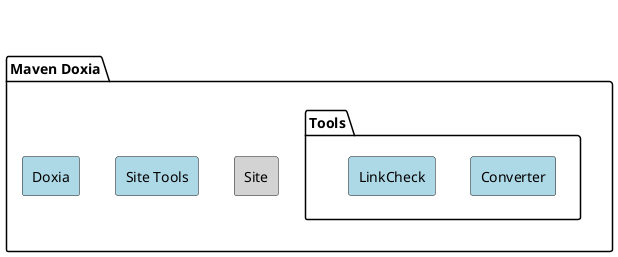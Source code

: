 /'
Licensed to the Apache Software Foundation (ASF) under one
or more contributor license agreements.  See the NOTICE file
distributed with this work for additional information
regarding copyright ownership.  The ASF licenses this file
to you under the Apache License, Version 2.0 (the
"License"); you may not use this file except in compliance
with the License.  You may obtain a copy of the License at

  http://www.apache.org/licenses/LICENSE-2.0

Unless required by applicable law or agreed to in writing,
software distributed under the License is distributed on an
"AS IS" BASIS, WITHOUT WARRANTIES OR CONDITIONS OF ANY
KIND, either express or implied.  See the License for the
specific language governing permissions and limitations
under the License.
'/
@startuml

<style>
    rectangle {
        BackgroundColor LightBlue
    }
}
</style>

package "Maven Doxia" {
  rectangle Doxia
  rectangle "Site Tools"
  rectangle Site #LightGrey
  package Tools {
    rectangle Converter
    rectangle LinkCheck
  }
}

'hidden dependencies to change layout
Doxia -[hidden]right-> "Site Tools"
"Site Tools" -[hidden]right-> Site
"Site Tools" -[hidden]right-> Tools

url of Doxia is [[https://github.com/apache/maven-doxia]]
url of "Site Tools" is [[https://github.com/apache/maven-doxia-sitetools]]
url of Site is [[https://github.com/apache/maven-doxia-site]]
url of Converter is [[https://github.com/apache/maven-doxia-converter]]
url of LinkCheck is [[https://github.com/apache/maven-doxia-linkcheck]]

@enduml
